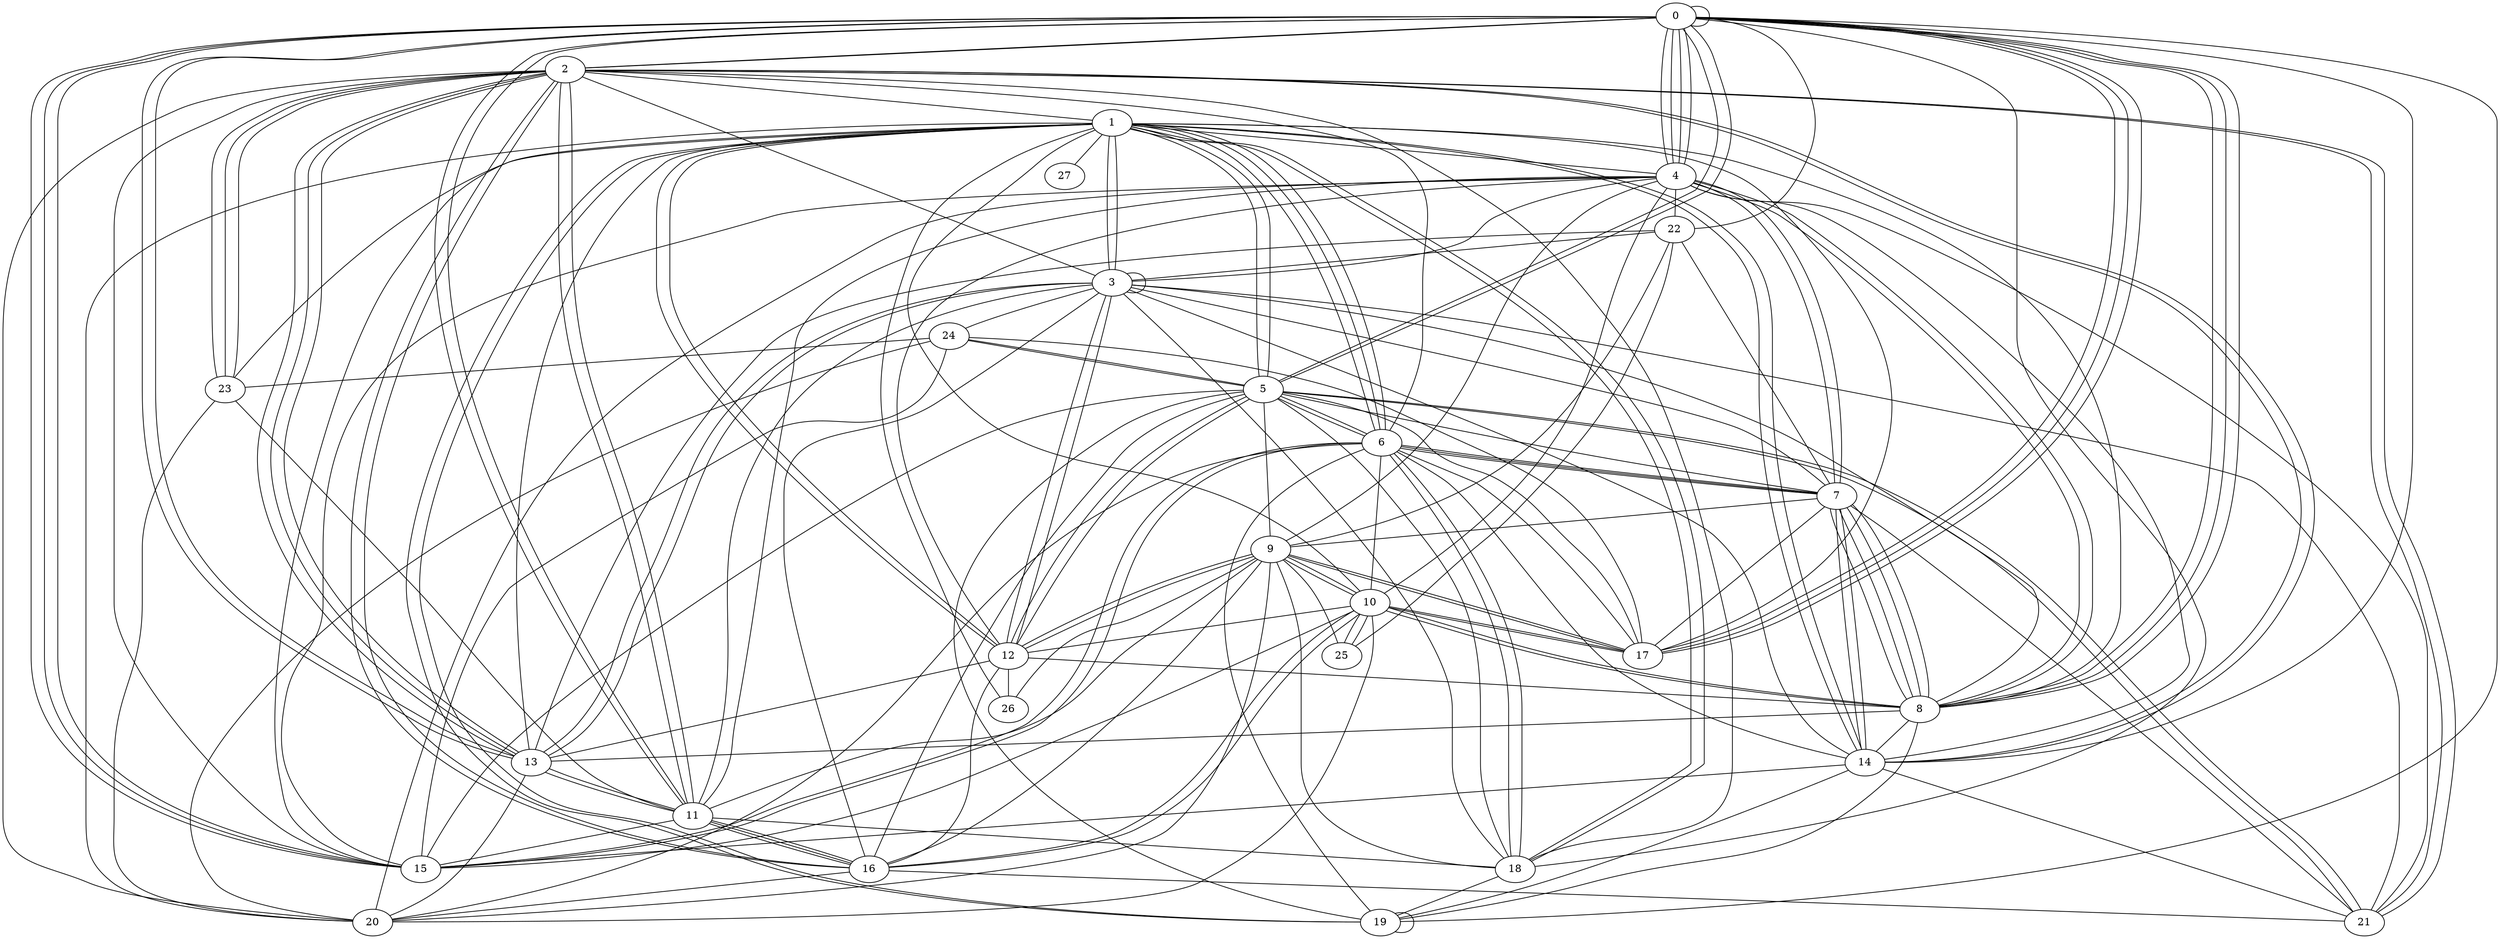 graph G {
0;
1;
2;
3;
4;
5;
6;
7;
8;
9;
10;
11;
12;
13;
14;
15;
16;
17;
18;
19;
20;
21;
22;
23;
24;
25;
26;
27;
9--17 ;
6--18 ;
20--6 ;
15--5 ;
3--3 ;
1--18 ;
22--3 ;
2--1 ;
4--22 ;
18--3 ;
1--6 ;
8--14 ;
25--9 ;
4--14 ;
23--11 ;
17--1 ;
2--20 ;
8--7 ;
1--14 ;
5--6 ;
23--2 ;
11--16 ;
8--4 ;
12--4 ;
3--16 ;
7--9 ;
17--0 ;
6--10 ;
1--18 ;
12--5 ;
15--0 ;
5--21 ;
4--21 ;
10--15 ;
12--9 ;
18--2 ;
5--0 ;
23--20 ;
14--7 ;
20--24 ;
12--13 ;
9--10 ;
21--3 ;
6--14 ;
11--2 ;
20--9 ;
13--11 ;
0--14 ;
17--7 ;
7--22 ;
12--16 ;
12--26 ;
4--10 ;
18--5 ;
20--10 ;
15--6 ;
7--8 ;
3--12 ;
7--4 ;
25--10 ;
22--25 ;
7--4 ;
5--9 ;
13--20 ;
4--3 ;
9--18 ;
19--5 ;
6--7 ;
24--5 ;
3--2 ;
16--5 ;
10--25 ;
7--3 ;
13--22 ;
16--10 ;
0--0 ;
23--2 ;
11--2 ;
19--1 ;
12--5 ;
0--15 ;
0--4 ;
1--12 ;
18--19 ;
1--15 ;
8--19 ;
17--10 ;
6--1 ;
16--21 ;
9--11 ;
13--3 ;
1--5 ;
26--9 ;
10--8 ;
19--6 ;
10--12 ;
9--17 ;
12--8 ;
16--9 ;
15--0 ;
1--5 ;
14--15 ;
0--13 ;
11--18 ;
1--10 ;
7--8 ;
12--9 ;
23--2 ;
20--1 ;
0--4 ;
7--6 ;
21--5 ;
5--0 ;
13--2 ;
15--6 ;
11--3 ;
0--13 ;
2--21 ;
2--14 ;
3--1 ;
14--3 ;
4--0 ;
1--4 ;
16--11 ;
11--15 ;
0--19 ;
2--21 ;
2--13 ;
16--2 ;
5--24 ;
7--21 ;
8--7 ;
24--23 ;
4--0 ;
3--13 ;
12--1 ;
13--1 ;
14--1 ;
2--6 ;
2--15 ;
18--0 ;
1--23 ;
1--8 ;
0--2 ;
17--0 ;
16--20 ;
22--9 ;
3--1 ;
8--0 ;
8--3 ;
19--19 ;
8--10 ;
10--9 ;
10--17 ;
11--4 ;
4--20 ;
14--7 ;
2--16 ;
0--22 ;
5--17 ;
1--19 ;
26--1 ;
8--4 ;
6--17 ;
13--11 ;
5--6 ;
3--12 ;
11--16 ;
11--0 ;
10--16 ;
0--11 ;
1--27 ;
14--21 ;
0--2 ;
8--0 ;
9--4 ;
17--24 ;
2--13 ;
8--13 ;
0--8 ;
18--6 ;
6--7 ;
14--19 ;
1--6 ;
4--15 ;
24--15 ;
3--24 ;
7--5 ;
17--0 ;
2--14 ;
}
